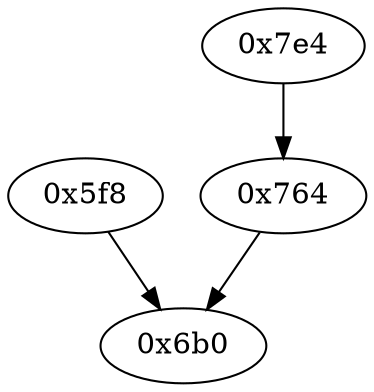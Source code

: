 strict digraph "" {
	graph ["edge"="{}",
		file="/Users/mark/Documents/deobfus-2019-ccs/ALL-CFG/basic-algorithms/concatstrings/1528_recovered.dot",
		"graph"="{u'file': u'/Users/mark/Documents/deobfus-2019-ccs/ALL-CFG/basic-algorithms/concatstrings/1528_recovered.dot'}",
		"node"="{u'opcode': u''}"
	];
	"0x764"	 [opcode="[u'mov', u'b']"];
	"0x6b0"	 [opcode="[u'ldr', u'str', u'ldr', u'ldr', u'sub', u'mul', u'eor', u'and', u'ldr', u'mov', u'mov', u'ldr', u'cmp', u'mov', u'cmp', u'mov', \
u'mov', u'cmp', u'mov', u'mov', u'teq', u'mov', u'b']"];
	"0x764" -> "0x6b0";
	"0x7e4"	 [opcode="[u'ldr', u'ldr', u'mov', u'bl', u'ldr', u'mov', u'bl', u'ldr', u'ldr', u'mvn', u'ldr', u'sub', u'mul', u'eor', u'and', u'ldr', u'\
ldr', u'mov', u'mov', u'cmp', u'mov', u'cmp', u'mov', u'mov', u'cmp', u'mov', u'mov', u'teq', u'mov', u'b']"];
	"0x7e4" -> "0x764";
	"0x5f8"	 [opcode="[u'push', u'add', u'sub', u'mov', u'ldr', u'ldr', u'cmp', u'mvn', u'mov', u'str', u'ldr', u'ldr', u'ldr', u'ldr', u'ldr', u'str', \
u'ldr', u'ldr', u'add', u'str', u'ldr', u'add', u'str', u'str', u'b']"];
	"0x5f8" -> "0x6b0";
}
